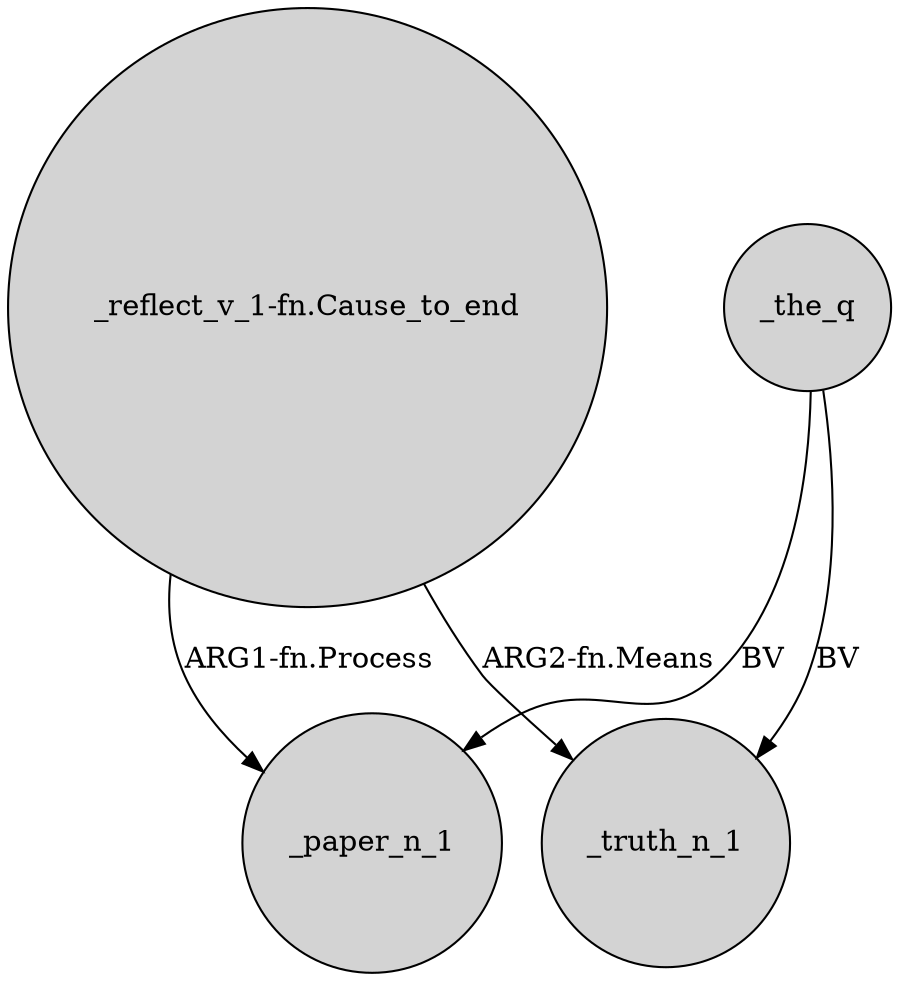 digraph {
	node [shape=circle style=filled]
	"_reflect_v_1-fn.Cause_to_end" -> _paper_n_1 [label="ARG1-fn.Process"]
	_the_q -> _truth_n_1 [label=BV]
	_the_q -> _paper_n_1 [label=BV]
	"_reflect_v_1-fn.Cause_to_end" -> _truth_n_1 [label="ARG2-fn.Means"]
}
